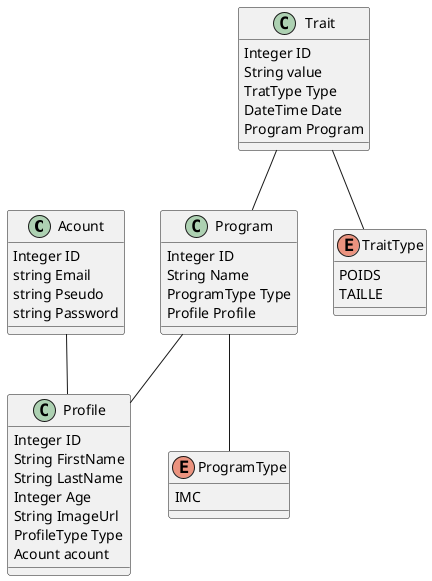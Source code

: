 @startuml

class Acount
{
	Integer ID
	string Email
	string Pseudo
	string Password
}

class Profile
{
	Integer ID
	String FirstName
	String LastName
	Integer Age
	String ImageUrl
	ProfileType Type
	Acount acount
}

Acount -- Profile

enum ProgramType
{
	IMC
}

class Program
{
	Integer ID
	String Name
	ProgramType Type
	Profile Profile
}

Program -- ProgramType
Program -- Profile

enum TraitType
{
	POIDS
	TAILLE
}

class Trait
{ 
	Integer ID
	String value
	TratType Type
	DateTime Date
	Program Program
}

Trait -- TraitType
Trait -- Program

@enduml